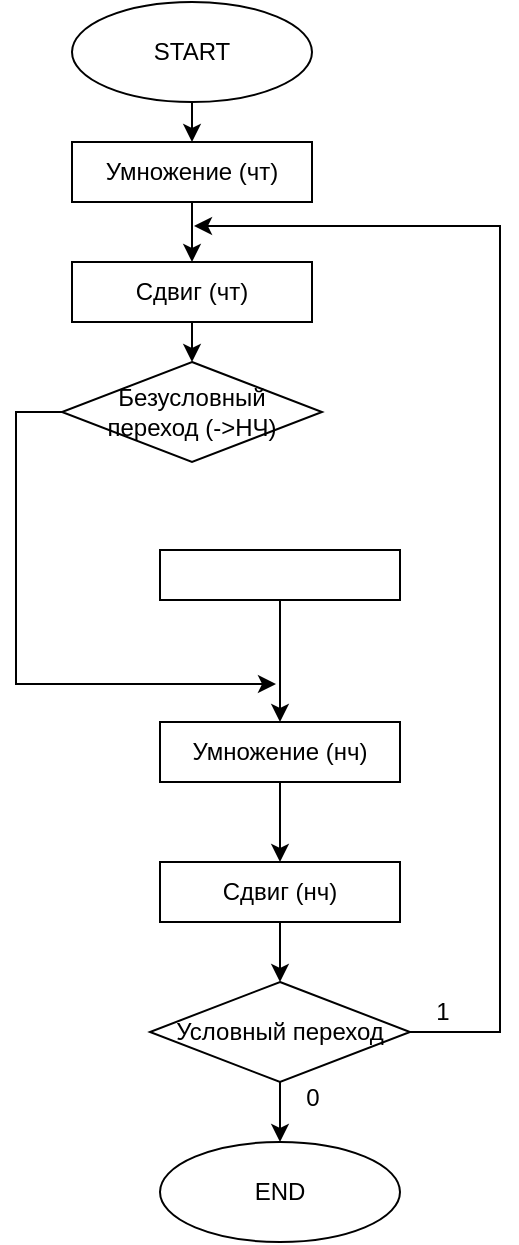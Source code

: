 <mxfile version="18.0.7" type="github">
  <diagram id="ZsQ9wgLhQumiN2ofr7Z0" name="Page-1">
    <mxGraphModel dx="1232" dy="822" grid="0" gridSize="10" guides="1" tooltips="1" connect="1" arrows="1" fold="1" page="0" pageScale="1" pageWidth="827" pageHeight="1169" math="0" shadow="0">
      <root>
        <mxCell id="0" />
        <mxCell id="1" parent="0" />
        <mxCell id="-YRlemm83X5S1V-Vt4lk-1" value="Умножение (чт)" style="rounded=0;whiteSpace=wrap;html=1;" vertex="1" parent="1">
          <mxGeometry x="151" y="-10" width="120" height="30" as="geometry" />
        </mxCell>
        <mxCell id="-YRlemm83X5S1V-Vt4lk-2" value="Сдвиг (чт)" style="rounded=0;whiteSpace=wrap;html=1;" vertex="1" parent="1">
          <mxGeometry x="151" y="50" width="120" height="30" as="geometry" />
        </mxCell>
        <mxCell id="-YRlemm83X5S1V-Vt4lk-3" value="Умножение (нч)" style="rounded=0;whiteSpace=wrap;html=1;" vertex="1" parent="1">
          <mxGeometry x="195" y="280" width="120" height="30" as="geometry" />
        </mxCell>
        <mxCell id="-YRlemm83X5S1V-Vt4lk-4" value="Сдвиг (нч)" style="rounded=0;whiteSpace=wrap;html=1;" vertex="1" parent="1">
          <mxGeometry x="195" y="350" width="120" height="30" as="geometry" />
        </mxCell>
        <mxCell id="-YRlemm83X5S1V-Vt4lk-5" value="Условный переход" style="rhombus;whiteSpace=wrap;html=1;" vertex="1" parent="1">
          <mxGeometry x="190" y="410" width="130" height="50" as="geometry" />
        </mxCell>
        <mxCell id="-YRlemm83X5S1V-Vt4lk-6" value="Безусловный&lt;br&gt;переход (-&amp;gt;НЧ)" style="rhombus;whiteSpace=wrap;html=1;" vertex="1" parent="1">
          <mxGeometry x="146" y="100" width="130" height="50" as="geometry" />
        </mxCell>
        <mxCell id="-YRlemm83X5S1V-Vt4lk-7" value="" style="edgeStyle=elbowEdgeStyle;elbow=horizontal;endArrow=classic;html=1;rounded=0;exitX=1;exitY=0.5;exitDx=0;exitDy=0;" edge="1" parent="1" source="-YRlemm83X5S1V-Vt4lk-5">
          <mxGeometry width="50" height="50" relative="1" as="geometry">
            <mxPoint x="365" y="370" as="sourcePoint" />
            <mxPoint x="212" y="32" as="targetPoint" />
            <Array as="points">
              <mxPoint x="365" y="330" />
            </Array>
          </mxGeometry>
        </mxCell>
        <mxCell id="-YRlemm83X5S1V-Vt4lk-8" value="END" style="ellipse;whiteSpace=wrap;html=1;" vertex="1" parent="1">
          <mxGeometry x="195" y="490" width="120" height="50" as="geometry" />
        </mxCell>
        <mxCell id="-YRlemm83X5S1V-Vt4lk-9" value="START" style="ellipse;whiteSpace=wrap;html=1;" vertex="1" parent="1">
          <mxGeometry x="151" y="-80" width="120" height="50" as="geometry" />
        </mxCell>
        <mxCell id="-YRlemm83X5S1V-Vt4lk-10" value="" style="rounded=0;whiteSpace=wrap;html=1;" vertex="1" parent="1">
          <mxGeometry x="195" y="194" width="120" height="25" as="geometry" />
        </mxCell>
        <mxCell id="-YRlemm83X5S1V-Vt4lk-12" value="" style="endArrow=classic;html=1;rounded=0;exitX=0.5;exitY=1;exitDx=0;exitDy=0;entryX=0.5;entryY=0;entryDx=0;entryDy=0;" edge="1" parent="1" source="-YRlemm83X5S1V-Vt4lk-3" target="-YRlemm83X5S1V-Vt4lk-4">
          <mxGeometry width="50" height="50" relative="1" as="geometry">
            <mxPoint x="98" y="404" as="sourcePoint" />
            <mxPoint x="148" y="354" as="targetPoint" />
          </mxGeometry>
        </mxCell>
        <mxCell id="-YRlemm83X5S1V-Vt4lk-13" value="" style="endArrow=classic;html=1;rounded=0;exitX=0.5;exitY=1;exitDx=0;exitDy=0;entryX=0.5;entryY=0;entryDx=0;entryDy=0;" edge="1" parent="1" source="-YRlemm83X5S1V-Vt4lk-4" target="-YRlemm83X5S1V-Vt4lk-5">
          <mxGeometry width="50" height="50" relative="1" as="geometry">
            <mxPoint x="98" y="404" as="sourcePoint" />
            <mxPoint x="148" y="354" as="targetPoint" />
          </mxGeometry>
        </mxCell>
        <mxCell id="-YRlemm83X5S1V-Vt4lk-14" value="" style="endArrow=classic;html=1;rounded=0;exitX=0.5;exitY=1;exitDx=0;exitDy=0;entryX=0.5;entryY=0;entryDx=0;entryDy=0;" edge="1" parent="1" source="-YRlemm83X5S1V-Vt4lk-9" target="-YRlemm83X5S1V-Vt4lk-1">
          <mxGeometry width="50" height="50" relative="1" as="geometry">
            <mxPoint x="98" y="121" as="sourcePoint" />
            <mxPoint x="148" y="71" as="targetPoint" />
          </mxGeometry>
        </mxCell>
        <mxCell id="-YRlemm83X5S1V-Vt4lk-15" value="" style="endArrow=classic;html=1;rounded=0;exitX=0.5;exitY=1;exitDx=0;exitDy=0;entryX=0.5;entryY=0;entryDx=0;entryDy=0;" edge="1" parent="1" source="-YRlemm83X5S1V-Vt4lk-1" target="-YRlemm83X5S1V-Vt4lk-2">
          <mxGeometry width="50" height="50" relative="1" as="geometry">
            <mxPoint x="98" y="121" as="sourcePoint" />
            <mxPoint x="148" y="71" as="targetPoint" />
          </mxGeometry>
        </mxCell>
        <mxCell id="-YRlemm83X5S1V-Vt4lk-16" value="" style="endArrow=classic;html=1;rounded=0;entryX=0.5;entryY=0;entryDx=0;entryDy=0;exitX=0.5;exitY=1;exitDx=0;exitDy=0;" edge="1" parent="1" source="-YRlemm83X5S1V-Vt4lk-2" target="-YRlemm83X5S1V-Vt4lk-6">
          <mxGeometry width="50" height="50" relative="1" as="geometry">
            <mxPoint x="98" y="121" as="sourcePoint" />
            <mxPoint x="148" y="71" as="targetPoint" />
          </mxGeometry>
        </mxCell>
        <mxCell id="-YRlemm83X5S1V-Vt4lk-18" value="" style="edgeStyle=elbowEdgeStyle;elbow=horizontal;endArrow=classic;html=1;rounded=0;exitX=0;exitY=0.5;exitDx=0;exitDy=0;" edge="1" parent="1" source="-YRlemm83X5S1V-Vt4lk-6">
          <mxGeometry width="50" height="50" relative="1" as="geometry">
            <mxPoint x="90" y="130" as="sourcePoint" />
            <mxPoint x="253" y="261" as="targetPoint" />
            <Array as="points">
              <mxPoint x="123" y="197" />
              <mxPoint x="68" y="166" />
              <mxPoint x="82" y="99" />
            </Array>
          </mxGeometry>
        </mxCell>
        <mxCell id="-YRlemm83X5S1V-Vt4lk-19" value="" style="endArrow=classic;html=1;rounded=0;exitX=0.5;exitY=1;exitDx=0;exitDy=0;entryX=0.5;entryY=0;entryDx=0;entryDy=0;" edge="1" parent="1" source="-YRlemm83X5S1V-Vt4lk-10" target="-YRlemm83X5S1V-Vt4lk-3">
          <mxGeometry width="50" height="50" relative="1" as="geometry">
            <mxPoint x="98" y="310" as="sourcePoint" />
            <mxPoint x="148" y="260" as="targetPoint" />
          </mxGeometry>
        </mxCell>
        <mxCell id="-YRlemm83X5S1V-Vt4lk-20" value="" style="endArrow=classic;html=1;rounded=0;exitX=0.5;exitY=1;exitDx=0;exitDy=0;entryX=0.5;entryY=0;entryDx=0;entryDy=0;" edge="1" parent="1" source="-YRlemm83X5S1V-Vt4lk-5" target="-YRlemm83X5S1V-Vt4lk-8">
          <mxGeometry width="50" height="50" relative="1" as="geometry">
            <mxPoint x="41" y="472" as="sourcePoint" />
            <mxPoint x="91" y="422" as="targetPoint" />
          </mxGeometry>
        </mxCell>
        <mxCell id="-YRlemm83X5S1V-Vt4lk-21" value="1" style="text;html=1;align=center;verticalAlign=middle;resizable=0;points=[];autosize=1;strokeColor=none;fillColor=none;" vertex="1" parent="1">
          <mxGeometry x="327" y="416" width="17" height="18" as="geometry" />
        </mxCell>
        <mxCell id="-YRlemm83X5S1V-Vt4lk-22" value="0" style="text;html=1;align=center;verticalAlign=middle;resizable=0;points=[];autosize=1;strokeColor=none;fillColor=none;" vertex="1" parent="1">
          <mxGeometry x="262" y="459" width="17" height="18" as="geometry" />
        </mxCell>
      </root>
    </mxGraphModel>
  </diagram>
</mxfile>
